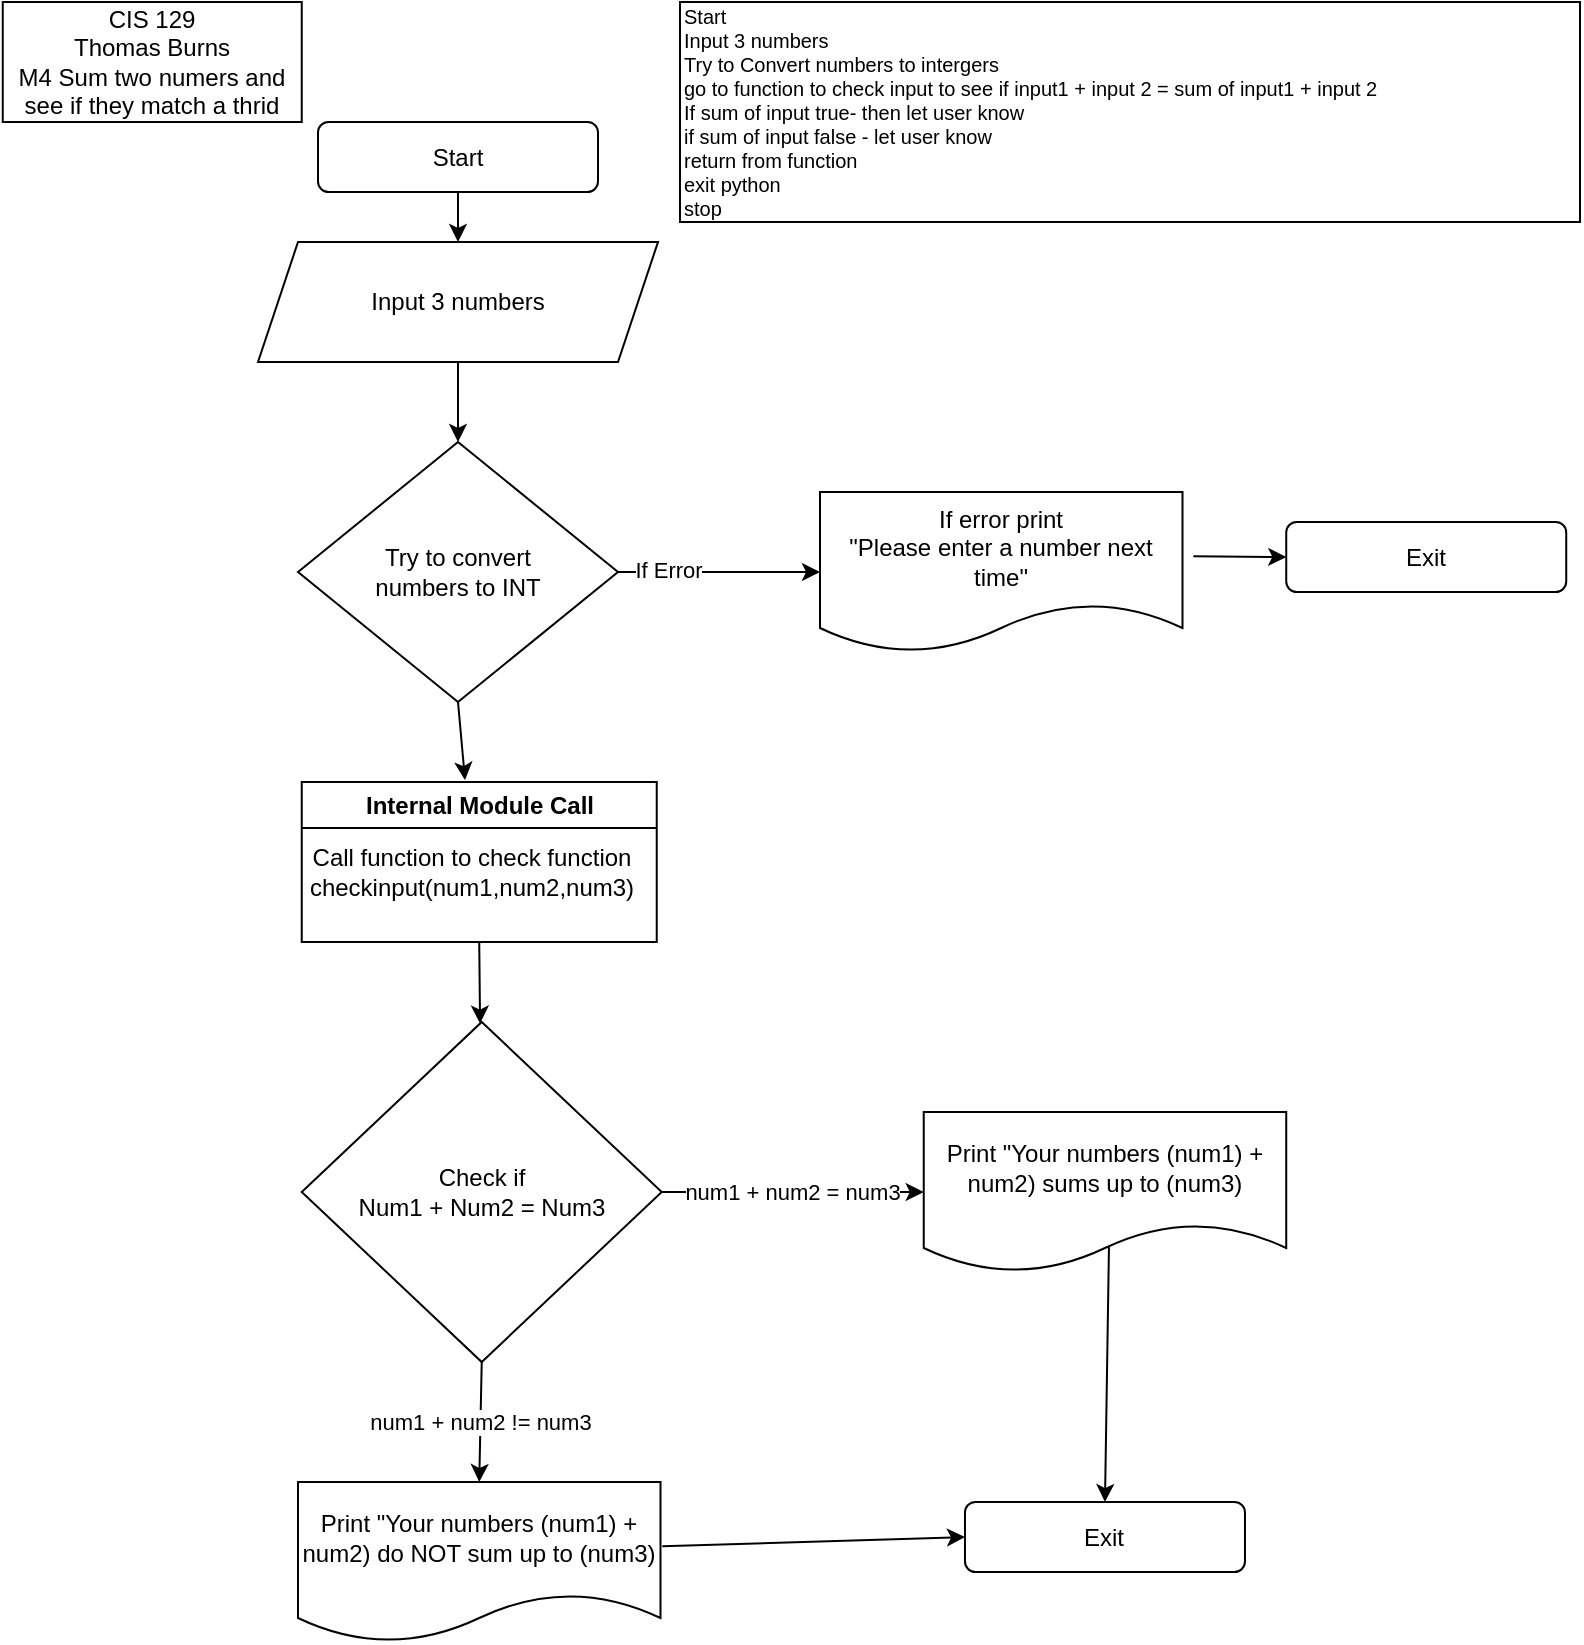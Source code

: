 <mxfile version="22.1.18" type="device">
  <diagram id="C5RBs43oDa-KdzZeNtuy" name="Page-1">
    <mxGraphModel dx="2074" dy="1205" grid="1" gridSize="10" guides="1" tooltips="1" connect="1" arrows="1" fold="1" page="1" pageScale="1" pageWidth="850" pageHeight="1100" math="0" shadow="0">
      <root>
        <mxCell id="WIyWlLk6GJQsqaUBKTNV-0" />
        <mxCell id="WIyWlLk6GJQsqaUBKTNV-1" parent="WIyWlLk6GJQsqaUBKTNV-0" />
        <mxCell id="WIyWlLk6GJQsqaUBKTNV-3" value="Start" style="rounded=1;whiteSpace=wrap;html=1;fontSize=12;glass=0;strokeWidth=1;shadow=0;" parent="WIyWlLk6GJQsqaUBKTNV-1" vertex="1">
          <mxGeometry x="169" y="70" width="140" height="35" as="geometry" />
        </mxCell>
        <mxCell id="SuNOhPGvzMYFYTVkQDeq-0" value="Input 3 numbers" style="shape=parallelogram;perimeter=parallelogramPerimeter;whiteSpace=wrap;html=1;fixedSize=1;" parent="WIyWlLk6GJQsqaUBKTNV-1" vertex="1">
          <mxGeometry x="139" y="130" width="200" height="60" as="geometry" />
        </mxCell>
        <mxCell id="qHhuy63d4S-9RCZUKD1h-1" value="Internal Module Call" style="swimlane;whiteSpace=wrap;html=1;" parent="WIyWlLk6GJQsqaUBKTNV-1" vertex="1">
          <mxGeometry x="160.87" y="400" width="177.5" height="80" as="geometry" />
        </mxCell>
        <mxCell id="qHhuy63d4S-9RCZUKD1h-2" value="Call function to check function checkinput(num1,num2,num3)" style="text;html=1;strokeColor=none;fillColor=none;align=center;verticalAlign=middle;whiteSpace=wrap;rounded=0;" parent="qHhuy63d4S-9RCZUKD1h-1" vertex="1">
          <mxGeometry x="30" y="30" width="110" height="30" as="geometry" />
        </mxCell>
        <mxCell id="fb3xNtcODuzkv7CMy7z3-26" value="Start&lt;br&gt;Input 3 numbers&lt;br&gt;Try to Convert numbers to intergers&lt;br&gt;go to function to check input to see if input1 + input 2 = sum of input1 + input 2&lt;br&gt;If sum of input true- then let user know&lt;br&gt;if sum of input false - let user know&lt;br&gt;return from function&lt;br&gt;exit python&lt;br&gt;stop&lt;br&gt;" style="rounded=0;whiteSpace=wrap;html=1;align=left;fontSize=10;" parent="WIyWlLk6GJQsqaUBKTNV-1" vertex="1">
          <mxGeometry x="350" y="10" width="450" height="110" as="geometry" />
        </mxCell>
        <mxCell id="fb3xNtcODuzkv7CMy7z3-29" value="CIS 129&lt;br style=&quot;border-color: var(--border-color);&quot;&gt;Thomas Burns&lt;br&gt;M4 Sum two numers and see if they match a thrid" style="rounded=0;whiteSpace=wrap;html=1;" parent="WIyWlLk6GJQsqaUBKTNV-1" vertex="1">
          <mxGeometry x="11.37" y="10" width="149.5" height="60" as="geometry" />
        </mxCell>
        <mxCell id="AkU996nDEYvkqo81ou0r-0" value="Try to convert &lt;br&gt;numbers to INT" style="rhombus;whiteSpace=wrap;html=1;" parent="WIyWlLk6GJQsqaUBKTNV-1" vertex="1">
          <mxGeometry x="159" y="230" width="160" height="130" as="geometry" />
        </mxCell>
        <mxCell id="AkU996nDEYvkqo81ou0r-2" value="If error print &lt;br&gt;&quot;Please enter a number next time&quot;" style="shape=document;whiteSpace=wrap;html=1;boundedLbl=1;" parent="WIyWlLk6GJQsqaUBKTNV-1" vertex="1">
          <mxGeometry x="420" y="255" width="181.25" height="80" as="geometry" />
        </mxCell>
        <mxCell id="AkU996nDEYvkqo81ou0r-4" value="" style="endArrow=classic;html=1;rounded=0;exitX=0.5;exitY=1;exitDx=0;exitDy=0;" parent="WIyWlLk6GJQsqaUBKTNV-1" source="SuNOhPGvzMYFYTVkQDeq-0" target="AkU996nDEYvkqo81ou0r-0" edge="1">
          <mxGeometry width="50" height="50" relative="1" as="geometry">
            <mxPoint x="60" y="390" as="sourcePoint" />
            <mxPoint x="110" y="340" as="targetPoint" />
          </mxGeometry>
        </mxCell>
        <mxCell id="AkU996nDEYvkqo81ou0r-5" value="" style="endArrow=classic;html=1;rounded=0;exitX=0.5;exitY=1;exitDx=0;exitDy=0;entryX=0.5;entryY=0;entryDx=0;entryDy=0;" parent="WIyWlLk6GJQsqaUBKTNV-1" source="WIyWlLk6GJQsqaUBKTNV-3" target="SuNOhPGvzMYFYTVkQDeq-0" edge="1">
          <mxGeometry width="50" height="50" relative="1" as="geometry">
            <mxPoint x="249" y="290" as="sourcePoint" />
            <mxPoint x="249" y="330" as="targetPoint" />
          </mxGeometry>
        </mxCell>
        <mxCell id="AkU996nDEYvkqo81ou0r-6" value="" style="endArrow=classic;html=1;rounded=0;exitX=1;exitY=0.5;exitDx=0;exitDy=0;entryX=0;entryY=0.5;entryDx=0;entryDy=0;" parent="WIyWlLk6GJQsqaUBKTNV-1" source="AkU996nDEYvkqo81ou0r-0" target="AkU996nDEYvkqo81ou0r-2" edge="1">
          <mxGeometry width="50" height="50" relative="1" as="geometry">
            <mxPoint x="330" y="270" as="sourcePoint" />
            <mxPoint x="380" y="220" as="targetPoint" />
          </mxGeometry>
        </mxCell>
        <mxCell id="AkU996nDEYvkqo81ou0r-7" value="If Error" style="edgeLabel;html=1;align=center;verticalAlign=middle;resizable=0;points=[];" parent="AkU996nDEYvkqo81ou0r-6" vertex="1" connectable="0">
          <mxGeometry x="-0.502" y="1" relative="1" as="geometry">
            <mxPoint as="offset" />
          </mxGeometry>
        </mxCell>
        <mxCell id="AkU996nDEYvkqo81ou0r-8" value="" style="endArrow=classic;html=1;rounded=0;exitX=0.5;exitY=1;exitDx=0;exitDy=0;entryX=0.46;entryY=-0.012;entryDx=0;entryDy=0;entryPerimeter=0;" parent="WIyWlLk6GJQsqaUBKTNV-1" source="AkU996nDEYvkqo81ou0r-0" target="qHhuy63d4S-9RCZUKD1h-1" edge="1">
          <mxGeometry width="50" height="50" relative="1" as="geometry">
            <mxPoint x="60" y="450" as="sourcePoint" />
            <mxPoint x="110" y="400" as="targetPoint" />
          </mxGeometry>
        </mxCell>
        <mxCell id="AkU996nDEYvkqo81ou0r-9" value="Check if &lt;br&gt;Num1 + Num2 = Num3" style="rhombus;whiteSpace=wrap;html=1;" parent="WIyWlLk6GJQsqaUBKTNV-1" vertex="1">
          <mxGeometry x="160.87" y="520" width="180" height="170" as="geometry" />
        </mxCell>
        <mxCell id="AkU996nDEYvkqo81ou0r-11" value="" style="endArrow=classic;html=1;rounded=0;exitX=0.5;exitY=1;exitDx=0;exitDy=0;" parent="WIyWlLk6GJQsqaUBKTNV-1" source="qHhuy63d4S-9RCZUKD1h-1" target="AkU996nDEYvkqo81ou0r-9" edge="1">
          <mxGeometry width="50" height="50" relative="1" as="geometry">
            <mxPoint x="61.87" y="740" as="sourcePoint" />
            <mxPoint x="111.87" y="690" as="targetPoint" />
          </mxGeometry>
        </mxCell>
        <mxCell id="AkU996nDEYvkqo81ou0r-12" value="Print &quot;Your numbers (num1) + num2) sums up to (num3)" style="shape=document;whiteSpace=wrap;html=1;boundedLbl=1;" parent="WIyWlLk6GJQsqaUBKTNV-1" vertex="1">
          <mxGeometry x="471.87" y="565" width="181.25" height="80" as="geometry" />
        </mxCell>
        <mxCell id="AkU996nDEYvkqo81ou0r-13" value="Print &quot;Your numbers (num1) + num2) do NOT sum up to (num3)" style="shape=document;whiteSpace=wrap;html=1;boundedLbl=1;" parent="WIyWlLk6GJQsqaUBKTNV-1" vertex="1">
          <mxGeometry x="159" y="750" width="181.25" height="80" as="geometry" />
        </mxCell>
        <mxCell id="AkU996nDEYvkqo81ou0r-14" value="num1 + num2 = num3" style="endArrow=classic;html=1;rounded=0;exitX=1;exitY=0.5;exitDx=0;exitDy=0;entryX=0;entryY=0.5;entryDx=0;entryDy=0;" parent="WIyWlLk6GJQsqaUBKTNV-1" source="AkU996nDEYvkqo81ou0r-9" target="AkU996nDEYvkqo81ou0r-12" edge="1">
          <mxGeometry width="50" height="50" relative="1" as="geometry">
            <mxPoint x="451.87" y="750" as="sourcePoint" />
            <mxPoint x="501.87" y="700" as="targetPoint" />
          </mxGeometry>
        </mxCell>
        <mxCell id="AkU996nDEYvkqo81ou0r-15" value="num1 + num2 != num3" style="endArrow=classic;html=1;rounded=0;exitX=0.5;exitY=1;exitDx=0;exitDy=0;entryX=0.5;entryY=0;entryDx=0;entryDy=0;" parent="WIyWlLk6GJQsqaUBKTNV-1" source="AkU996nDEYvkqo81ou0r-9" target="AkU996nDEYvkqo81ou0r-13" edge="1">
          <mxGeometry width="50" height="50" relative="1" as="geometry">
            <mxPoint x="350.87" y="615" as="sourcePoint" />
            <mxPoint x="481.87" y="615" as="targetPoint" />
          </mxGeometry>
        </mxCell>
        <mxCell id="AkU996nDEYvkqo81ou0r-16" value="Exit" style="rounded=1;whiteSpace=wrap;html=1;fontSize=12;glass=0;strokeWidth=1;shadow=0;" parent="WIyWlLk6GJQsqaUBKTNV-1" vertex="1">
          <mxGeometry x="653.12" y="270" width="140" height="35" as="geometry" />
        </mxCell>
        <mxCell id="AkU996nDEYvkqo81ou0r-17" value="" style="endArrow=classic;html=1;rounded=0;exitX=1.03;exitY=0.402;exitDx=0;exitDy=0;exitPerimeter=0;entryX=0;entryY=0.5;entryDx=0;entryDy=0;" parent="WIyWlLk6GJQsqaUBKTNV-1" source="AkU996nDEYvkqo81ou0r-2" target="AkU996nDEYvkqo81ou0r-16" edge="1">
          <mxGeometry width="50" height="50" relative="1" as="geometry">
            <mxPoint x="490" y="210" as="sourcePoint" />
            <mxPoint x="540" y="160" as="targetPoint" />
          </mxGeometry>
        </mxCell>
        <mxCell id="AkU996nDEYvkqo81ou0r-19" value="Exit" style="rounded=1;whiteSpace=wrap;html=1;fontSize=12;glass=0;strokeWidth=1;shadow=0;" parent="WIyWlLk6GJQsqaUBKTNV-1" vertex="1">
          <mxGeometry x="492.49" y="760" width="140" height="35" as="geometry" />
        </mxCell>
        <mxCell id="AkU996nDEYvkqo81ou0r-20" value="" style="endArrow=classic;html=1;rounded=0;exitX=1.005;exitY=0.402;exitDx=0;exitDy=0;exitPerimeter=0;entryX=0;entryY=0.5;entryDx=0;entryDy=0;" parent="WIyWlLk6GJQsqaUBKTNV-1" source="AkU996nDEYvkqo81ou0r-13" target="AkU996nDEYvkqo81ou0r-19" edge="1">
          <mxGeometry width="50" height="50" relative="1" as="geometry">
            <mxPoint x="370" y="750" as="sourcePoint" />
            <mxPoint x="420" y="700" as="targetPoint" />
          </mxGeometry>
        </mxCell>
        <mxCell id="AkU996nDEYvkqo81ou0r-21" value="" style="endArrow=classic;html=1;rounded=0;exitX=0.511;exitY=0.84;exitDx=0;exitDy=0;exitPerimeter=0;entryX=0.5;entryY=0;entryDx=0;entryDy=0;" parent="WIyWlLk6GJQsqaUBKTNV-1" source="AkU996nDEYvkqo81ou0r-12" target="AkU996nDEYvkqo81ou0r-19" edge="1">
          <mxGeometry width="50" height="50" relative="1" as="geometry">
            <mxPoint x="600" y="710" as="sourcePoint" />
            <mxPoint x="650" y="660" as="targetPoint" />
          </mxGeometry>
        </mxCell>
      </root>
    </mxGraphModel>
  </diagram>
</mxfile>
